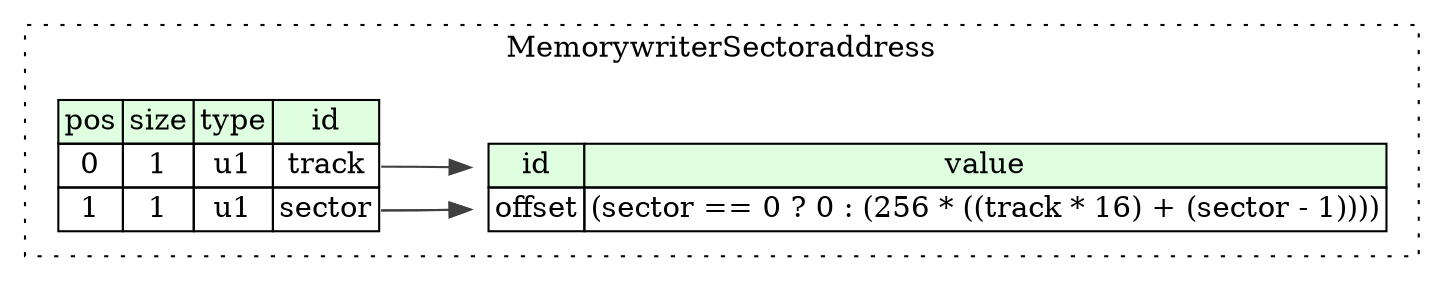 digraph {
	rankdir=LR;
	node [shape=plaintext];
	subgraph cluster__memorywriter_sectoraddress {
		label="MemorywriterSectoraddress";
		graph[style=dotted];

		memorywriter_sectoraddress__seq [label=<<TABLE BORDER="0" CELLBORDER="1" CELLSPACING="0">
			<TR><TD BGCOLOR="#E0FFE0">pos</TD><TD BGCOLOR="#E0FFE0">size</TD><TD BGCOLOR="#E0FFE0">type</TD><TD BGCOLOR="#E0FFE0">id</TD></TR>
			<TR><TD PORT="track_pos">0</TD><TD PORT="track_size">1</TD><TD>u1</TD><TD PORT="track_type">track</TD></TR>
			<TR><TD PORT="sector_pos">1</TD><TD PORT="sector_size">1</TD><TD>u1</TD><TD PORT="sector_type">sector</TD></TR>
		</TABLE>>];
		memorywriter_sectoraddress__inst__offset [label=<<TABLE BORDER="0" CELLBORDER="1" CELLSPACING="0">
			<TR><TD BGCOLOR="#E0FFE0">id</TD><TD BGCOLOR="#E0FFE0">value</TD></TR>
			<TR><TD>offset</TD><TD>(sector == 0 ? 0 : (256 * ((track * 16) + (sector - 1))))</TD></TR>
		</TABLE>>];
	}
	memorywriter_sectoraddress__seq:sector_type -> memorywriter_sectoraddress__inst__offset [color="#404040"];
	memorywriter_sectoraddress__seq:track_type -> memorywriter_sectoraddress__inst__offset [color="#404040"];
	memorywriter_sectoraddress__seq:sector_type -> memorywriter_sectoraddress__inst__offset [color="#404040"];
}
